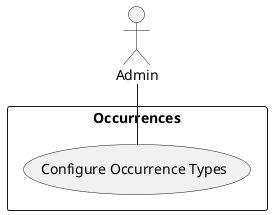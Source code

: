 @startuml Configure Occurrence Types
actor :Admin:
rectangle "Occurrences" {
  Admin -- (Configure Occurrence Types)
}
@enduml

# Participating Actors

- Admin

# Preconditions

- The Admin is authenticated

# Flow of Events

1. The Admin clicks on a "Edit Occurrence Types" button
2. The system displays a list of Occurrence types
3. The Admin can rename, enable, disable, add, and remove Occurrence types from the list
4. The Admin clicks on a "Submit" button
5. The system displays a confirmation message

# Alternative Flow of Events

1. If the Admin attempts to remove or disable all of the Occurrence types in the list, the system will display an error message and reject the change.